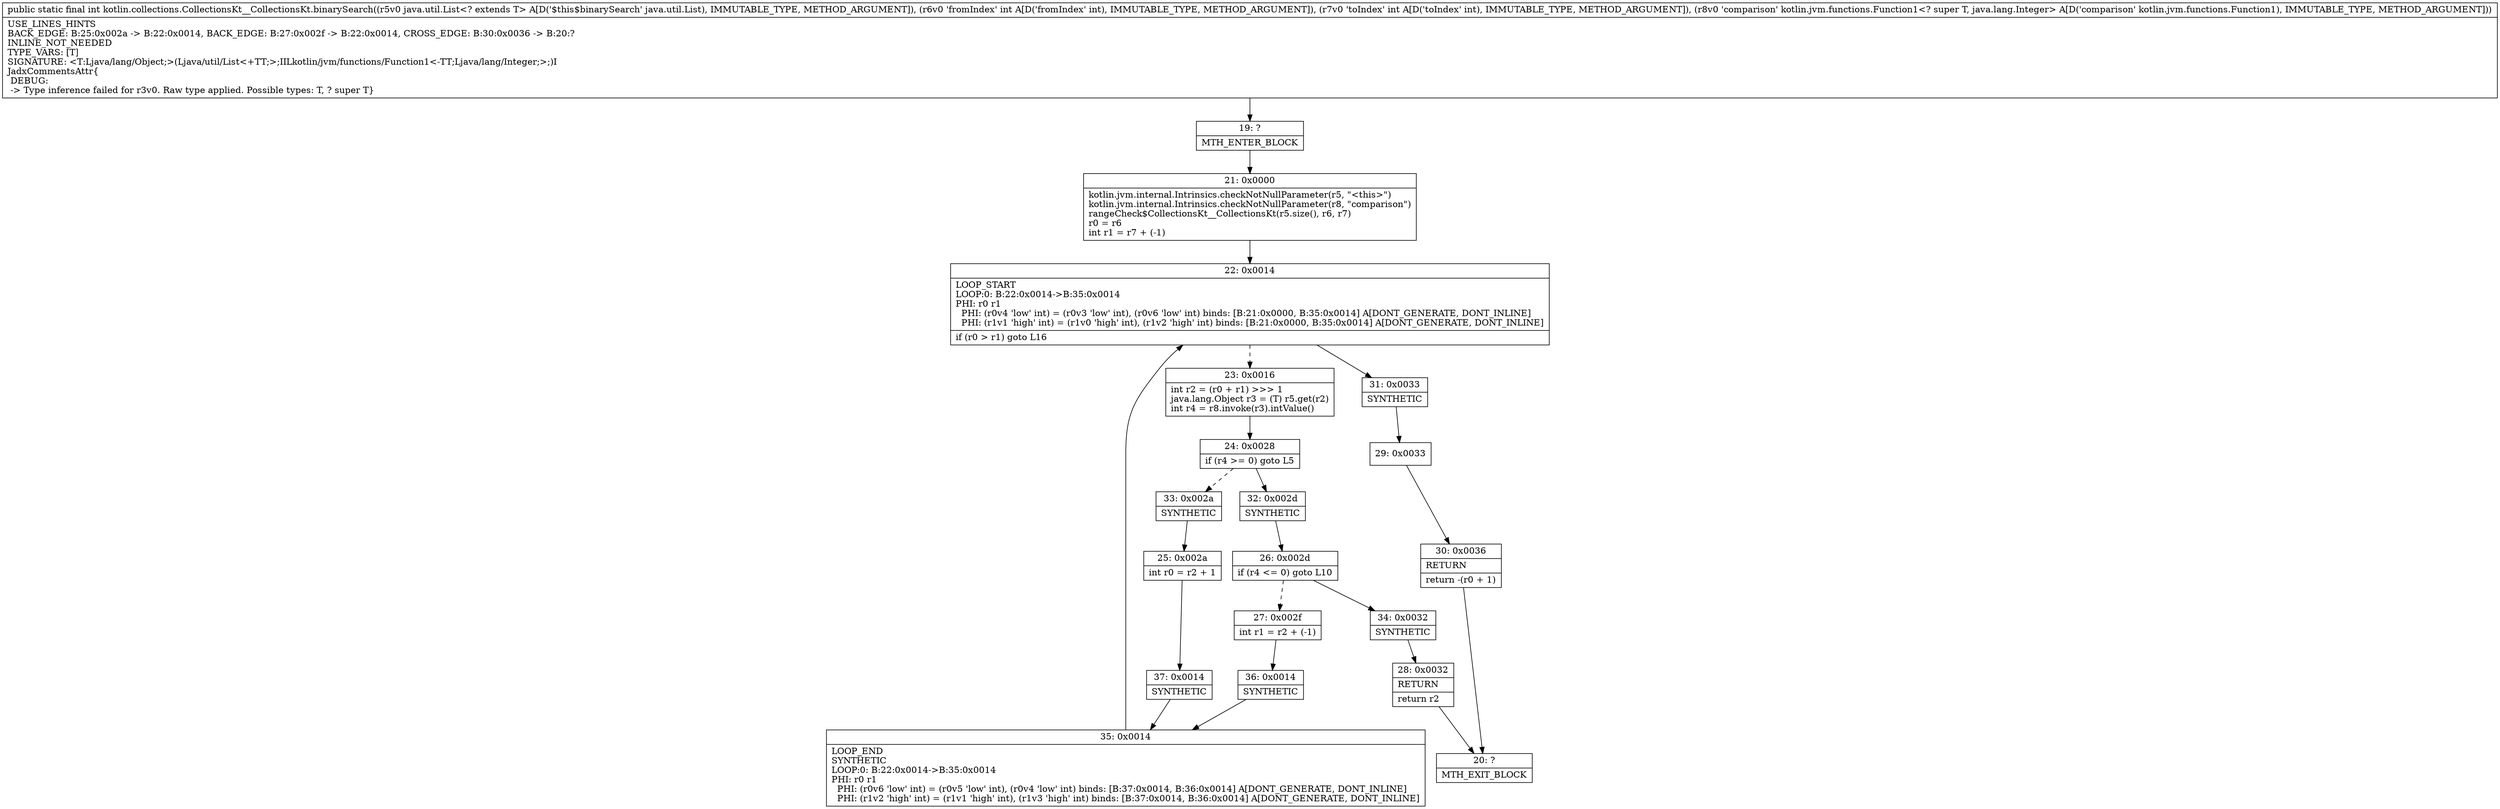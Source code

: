 digraph "CFG forkotlin.collections.CollectionsKt__CollectionsKt.binarySearch(Ljava\/util\/List;IILkotlin\/jvm\/functions\/Function1;)I" {
Node_19 [shape=record,label="{19\:\ ?|MTH_ENTER_BLOCK\l}"];
Node_21 [shape=record,label="{21\:\ 0x0000|kotlin.jvm.internal.Intrinsics.checkNotNullParameter(r5, \"\<this\>\")\lkotlin.jvm.internal.Intrinsics.checkNotNullParameter(r8, \"comparison\")\lrangeCheck$CollectionsKt__CollectionsKt(r5.size(), r6, r7)\lr0 = r6\lint r1 = r7 + (\-1)\l}"];
Node_22 [shape=record,label="{22\:\ 0x0014|LOOP_START\lLOOP:0: B:22:0x0014\-\>B:35:0x0014\lPHI: r0 r1 \l  PHI: (r0v4 'low' int) = (r0v3 'low' int), (r0v6 'low' int) binds: [B:21:0x0000, B:35:0x0014] A[DONT_GENERATE, DONT_INLINE]\l  PHI: (r1v1 'high' int) = (r1v0 'high' int), (r1v2 'high' int) binds: [B:21:0x0000, B:35:0x0014] A[DONT_GENERATE, DONT_INLINE]\l|if (r0 \> r1) goto L16\l}"];
Node_23 [shape=record,label="{23\:\ 0x0016|int r2 = (r0 + r1) \>\>\> 1\ljava.lang.Object r3 = (T) r5.get(r2)\lint r4 = r8.invoke(r3).intValue()\l}"];
Node_24 [shape=record,label="{24\:\ 0x0028|if (r4 \>= 0) goto L5\l}"];
Node_32 [shape=record,label="{32\:\ 0x002d|SYNTHETIC\l}"];
Node_26 [shape=record,label="{26\:\ 0x002d|if (r4 \<= 0) goto L10\l}"];
Node_27 [shape=record,label="{27\:\ 0x002f|int r1 = r2 + (\-1)\l}"];
Node_36 [shape=record,label="{36\:\ 0x0014|SYNTHETIC\l}"];
Node_35 [shape=record,label="{35\:\ 0x0014|LOOP_END\lSYNTHETIC\lLOOP:0: B:22:0x0014\-\>B:35:0x0014\lPHI: r0 r1 \l  PHI: (r0v6 'low' int) = (r0v5 'low' int), (r0v4 'low' int) binds: [B:37:0x0014, B:36:0x0014] A[DONT_GENERATE, DONT_INLINE]\l  PHI: (r1v2 'high' int) = (r1v1 'high' int), (r1v3 'high' int) binds: [B:37:0x0014, B:36:0x0014] A[DONT_GENERATE, DONT_INLINE]\l}"];
Node_34 [shape=record,label="{34\:\ 0x0032|SYNTHETIC\l}"];
Node_28 [shape=record,label="{28\:\ 0x0032|RETURN\l|return r2\l}"];
Node_20 [shape=record,label="{20\:\ ?|MTH_EXIT_BLOCK\l}"];
Node_33 [shape=record,label="{33\:\ 0x002a|SYNTHETIC\l}"];
Node_25 [shape=record,label="{25\:\ 0x002a|int r0 = r2 + 1\l}"];
Node_37 [shape=record,label="{37\:\ 0x0014|SYNTHETIC\l}"];
Node_31 [shape=record,label="{31\:\ 0x0033|SYNTHETIC\l}"];
Node_29 [shape=record,label="{29\:\ 0x0033}"];
Node_30 [shape=record,label="{30\:\ 0x0036|RETURN\l|return \-(r0 + 1)\l}"];
MethodNode[shape=record,label="{public static final int kotlin.collections.CollectionsKt__CollectionsKt.binarySearch((r5v0 java.util.List\<? extends T\> A[D('$this$binarySearch' java.util.List), IMMUTABLE_TYPE, METHOD_ARGUMENT]), (r6v0 'fromIndex' int A[D('fromIndex' int), IMMUTABLE_TYPE, METHOD_ARGUMENT]), (r7v0 'toIndex' int A[D('toIndex' int), IMMUTABLE_TYPE, METHOD_ARGUMENT]), (r8v0 'comparison' kotlin.jvm.functions.Function1\<? super T, java.lang.Integer\> A[D('comparison' kotlin.jvm.functions.Function1), IMMUTABLE_TYPE, METHOD_ARGUMENT]))  | USE_LINES_HINTS\lBACK_EDGE: B:25:0x002a \-\> B:22:0x0014, BACK_EDGE: B:27:0x002f \-\> B:22:0x0014, CROSS_EDGE: B:30:0x0036 \-\> B:20:?\lINLINE_NOT_NEEDED\lTYPE_VARS: [T]\lSIGNATURE: \<T:Ljava\/lang\/Object;\>(Ljava\/util\/List\<+TT;\>;IILkotlin\/jvm\/functions\/Function1\<\-TT;Ljava\/lang\/Integer;\>;)I\lJadxCommentsAttr\{\l DEBUG: \l \-\> Type inference failed for r3v0. Raw type applied. Possible types: T, ? super T\}\l}"];
MethodNode -> Node_19;Node_19 -> Node_21;
Node_21 -> Node_22;
Node_22 -> Node_23[style=dashed];
Node_22 -> Node_31;
Node_23 -> Node_24;
Node_24 -> Node_32;
Node_24 -> Node_33[style=dashed];
Node_32 -> Node_26;
Node_26 -> Node_27[style=dashed];
Node_26 -> Node_34;
Node_27 -> Node_36;
Node_36 -> Node_35;
Node_35 -> Node_22;
Node_34 -> Node_28;
Node_28 -> Node_20;
Node_33 -> Node_25;
Node_25 -> Node_37;
Node_37 -> Node_35;
Node_31 -> Node_29;
Node_29 -> Node_30;
Node_30 -> Node_20;
}

